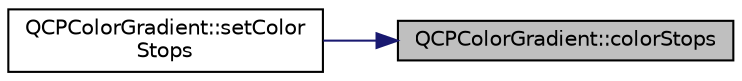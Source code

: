 digraph "QCPColorGradient::colorStops"
{
 // LATEX_PDF_SIZE
  edge [fontname="Helvetica",fontsize="10",labelfontname="Helvetica",labelfontsize="10"];
  node [fontname="Helvetica",fontsize="10",shape=record];
  rankdir="RL";
  Node1 [label="QCPColorGradient::colorStops",height=0.2,width=0.4,color="black", fillcolor="grey75", style="filled", fontcolor="black",tooltip=" "];
  Node1 -> Node2 [dir="back",color="midnightblue",fontsize="10",style="solid",fontname="Helvetica"];
  Node2 [label="QCPColorGradient::setColor\lStops",height=0.2,width=0.4,color="black", fillcolor="white", style="filled",URL="$classQCPColorGradient.html#a724e828aa6f0ba5011a9392477c35d3a",tooltip=" "];
}
